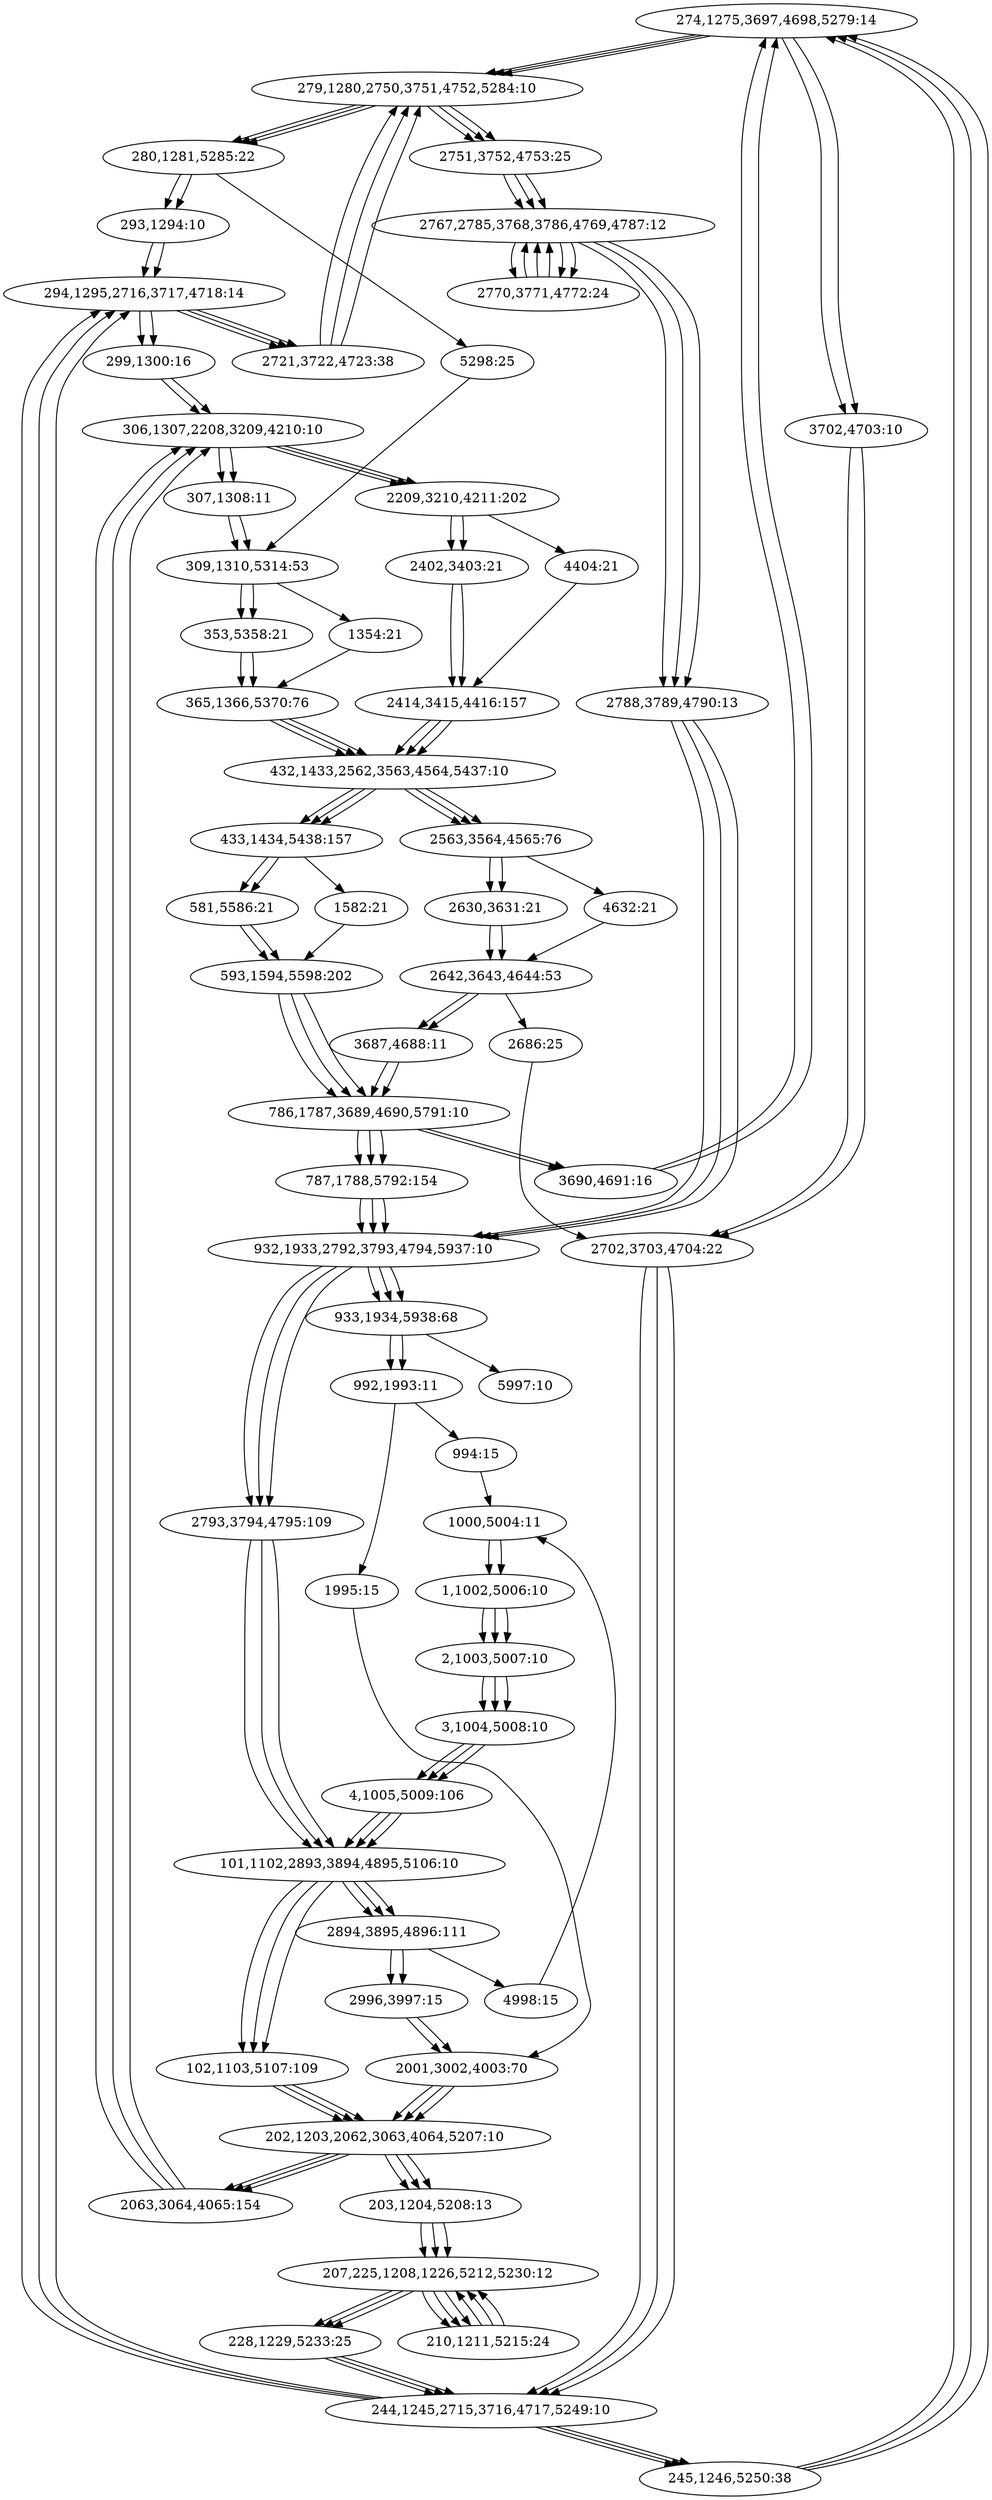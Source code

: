 digraph G {
  0 [label="274,1275,3697,4698,5279:14"]
  0 -> 4
  0 -> 4
  0 -> 31
  0 -> 31
  0 -> 4
  1 [label="2414,3415,4416:157"]
  1 -> 25
  1 -> 25
  1 -> 25
  2 [label="2563,3564,4565:76"]
  2 -> 35
  2 -> 35
  2 -> 60
  3 [label="202,1203,2062,3063,4064,5207:10"]
  3 -> 48
  3 -> 48
  3 -> 37
  3 -> 37
  3 -> 37
  3 -> 48
  4 [label="279,1280,2750,3751,4752,5284:10"]
  4 -> 52
  4 -> 52
  4 -> 17
  4 -> 17
  4 -> 17
  4 -> 52
  5 [label="1,1002,5006:10"]
  5 -> 22
  5 -> 22
  5 -> 22
  6 [label="207,225,1208,1226,5212,5230:12"]
  6 -> 49
  6 -> 50
  6 -> 49
  6 -> 50
  6 -> 49
  6 -> 50
  7 [label="365,1366,5370:76"]
  7 -> 25
  7 -> 25
  7 -> 25
  8 [label="433,1434,5438:157"]
  8 -> 41
  8 -> 56
  8 -> 41
  9 [label="992,1993:11"]
  9 -> 54
  9 -> 57
  10 [label="593,1594,5598:202"]
  10 -> 23
  10 -> 23
  10 -> 23
  11 [label="787,1788,5792:154"]
  11 -> 33
  11 -> 33
  11 -> 33
  12 [label="933,1934,5938:68"]
  12 -> 9
  12 -> 9
  12 -> 63
  13 [label="3,1004,5008:10"]
  13 -> 46
  13 -> 46
  13 -> 46
  14 [label="2996,3997:15"]
  14 -> 36
  14 -> 36
  15 [label="2702,3703,4704:22"]
  15 -> 24
  15 -> 24
  15 -> 24
  16 [label="2721,3722,4723:38"]
  16 -> 4
  16 -> 4
  16 -> 4
  17 [label="2751,3752,4753:25"]
  17 -> 27
  17 -> 27
  17 -> 27
  18 [label="2770,3771,4772:24"]
  18 -> 27
  18 -> 27
  18 -> 27
  19 [label="2788,3789,4790:13"]
  19 -> 33
  19 -> 33
  19 -> 33
  20 [label="2793,3794,4795:109"]
  20 -> 28
  20 -> 28
  20 -> 28
  21 [label="2894,3895,4896:111"]
  21 -> 14
  21 -> 14
  21 -> 61
  22 [label="2,1003,5007:10"]
  22 -> 13
  22 -> 13
  22 -> 13
  23 [label="786,1787,3689,4690,5791:10"]
  23 -> 11
  23 -> 11
  23 -> 30
  23 -> 30
  23 -> 11
  24 [label="244,1245,2715,3716,4717,5249:10"]
  24 -> 51
  24 -> 51
  24 -> 26
  24 -> 26
  24 -> 26
  24 -> 51
  25 [label="432,1433,2562,3563,4564,5437:10"]
  25 -> 8
  25 -> 8
  25 -> 2
  25 -> 2
  25 -> 2
  25 -> 8
  26 [label="294,1295,2716,3717,4718:14"]
  26 -> 44
  26 -> 44
  26 -> 16
  26 -> 16
  26 -> 16
  27 [label="2767,2785,3768,3786,4769,4787:12"]
  27 -> 18
  27 -> 19
  27 -> 18
  27 -> 19
  27 -> 18
  27 -> 19
  28 [label="101,1102,2893,3894,4895,5106:10"]
  28 -> 47
  28 -> 47
  28 -> 21
  28 -> 21
  28 -> 21
  28 -> 47
  29 [label="3687,4688:11"]
  29 -> 23
  29 -> 23
  30 [label="3690,4691:16"]
  30 -> 0
  30 -> 0
  31 [label="3702,4703:10"]
  31 -> 15
  31 -> 15
  32 [label="2642,3643,4644:53"]
  32 -> 58
  32 -> 29
  32 -> 29
  33 [label="932,1933,2792,3793,4794,5937:10"]
  33 -> 12
  33 -> 12
  33 -> 20
  33 -> 20
  33 -> 20
  33 -> 12
  34 [label="2402,3403:21"]
  34 -> 1
  34 -> 1
  35 [label="2630,3631:21"]
  35 -> 32
  35 -> 32
  36 [label="2001,3002,4003:70"]
  36 -> 3
  36 -> 3
  36 -> 3
  37 [label="2063,3064,4065:154"]
  37 -> 53
  37 -> 53
  37 -> 53
  38 [label="2209,3210,4211:202"]
  38 -> 34
  38 -> 34
  38 -> 59
  39 [label="1000,5004:11"]
  39 -> 5
  39 -> 5
  40 [label="353,5358:21"]
  40 -> 7
  40 -> 7
  41 [label="581,5586:21"]
  41 -> 10
  41 -> 10
  42 [label="309,1310,5314:53"]
  42 -> 40
  42 -> 55
  42 -> 40
  43 [label="293,1294:10"]
  43 -> 26
  43 -> 26
  44 [label="299,1300:16"]
  44 -> 53
  44 -> 53
  45 [label="307,1308:11"]
  45 -> 42
  45 -> 42
  46 [label="4,1005,5009:106"]
  46 -> 28
  46 -> 28
  46 -> 28
  47 [label="102,1103,5107:109"]
  47 -> 3
  47 -> 3
  47 -> 3
  48 [label="203,1204,5208:13"]
  48 -> 6
  48 -> 6
  48 -> 6
  49 [label="210,1211,5215:24"]
  49 -> 6
  49 -> 6
  49 -> 6
  50 [label="228,1229,5233:25"]
  50 -> 24
  50 -> 24
  50 -> 24
  51 [label="245,1246,5250:38"]
  51 -> 0
  51 -> 0
  51 -> 0
  52 [label="280,1281,5285:22"]
  52 -> 43
  52 -> 43
  52 -> 62
  53 [label="306,1307,2208,3209,4210:10"]
  53 -> 45
  53 -> 45
  53 -> 38
  53 -> 38
  53 -> 38
  54 [label="994:15"]
  54 -> 39
  55 [label="1354:21"]
  55 -> 7
  56 [label="1582:21"]
  56 -> 10
  57 [label="1995:15"]
  57 -> 36
  58 [label="2686:25"]
  58 -> 15
  59 [label="4404:21"]
  59 -> 1
  60 [label="4632:21"]
  60 -> 32
  61 [label="4998:15"]
  61 -> 39
  62 [label="5298:25"]
  62 -> 42
  63 [label="5997:10"]
}
